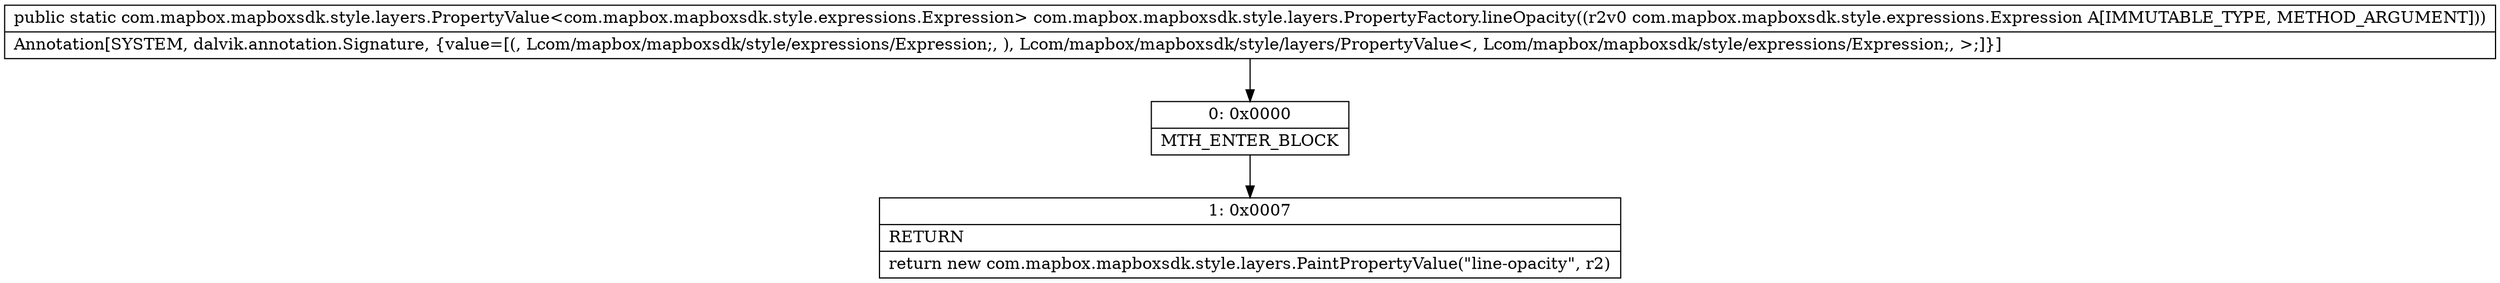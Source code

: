 digraph "CFG forcom.mapbox.mapboxsdk.style.layers.PropertyFactory.lineOpacity(Lcom\/mapbox\/mapboxsdk\/style\/expressions\/Expression;)Lcom\/mapbox\/mapboxsdk\/style\/layers\/PropertyValue;" {
Node_0 [shape=record,label="{0\:\ 0x0000|MTH_ENTER_BLOCK\l}"];
Node_1 [shape=record,label="{1\:\ 0x0007|RETURN\l|return new com.mapbox.mapboxsdk.style.layers.PaintPropertyValue(\"line\-opacity\", r2)\l}"];
MethodNode[shape=record,label="{public static com.mapbox.mapboxsdk.style.layers.PropertyValue\<com.mapbox.mapboxsdk.style.expressions.Expression\> com.mapbox.mapboxsdk.style.layers.PropertyFactory.lineOpacity((r2v0 com.mapbox.mapboxsdk.style.expressions.Expression A[IMMUTABLE_TYPE, METHOD_ARGUMENT]))  | Annotation[SYSTEM, dalvik.annotation.Signature, \{value=[(, Lcom\/mapbox\/mapboxsdk\/style\/expressions\/Expression;, ), Lcom\/mapbox\/mapboxsdk\/style\/layers\/PropertyValue\<, Lcom\/mapbox\/mapboxsdk\/style\/expressions\/Expression;, \>;]\}]\l}"];
MethodNode -> Node_0;
Node_0 -> Node_1;
}

